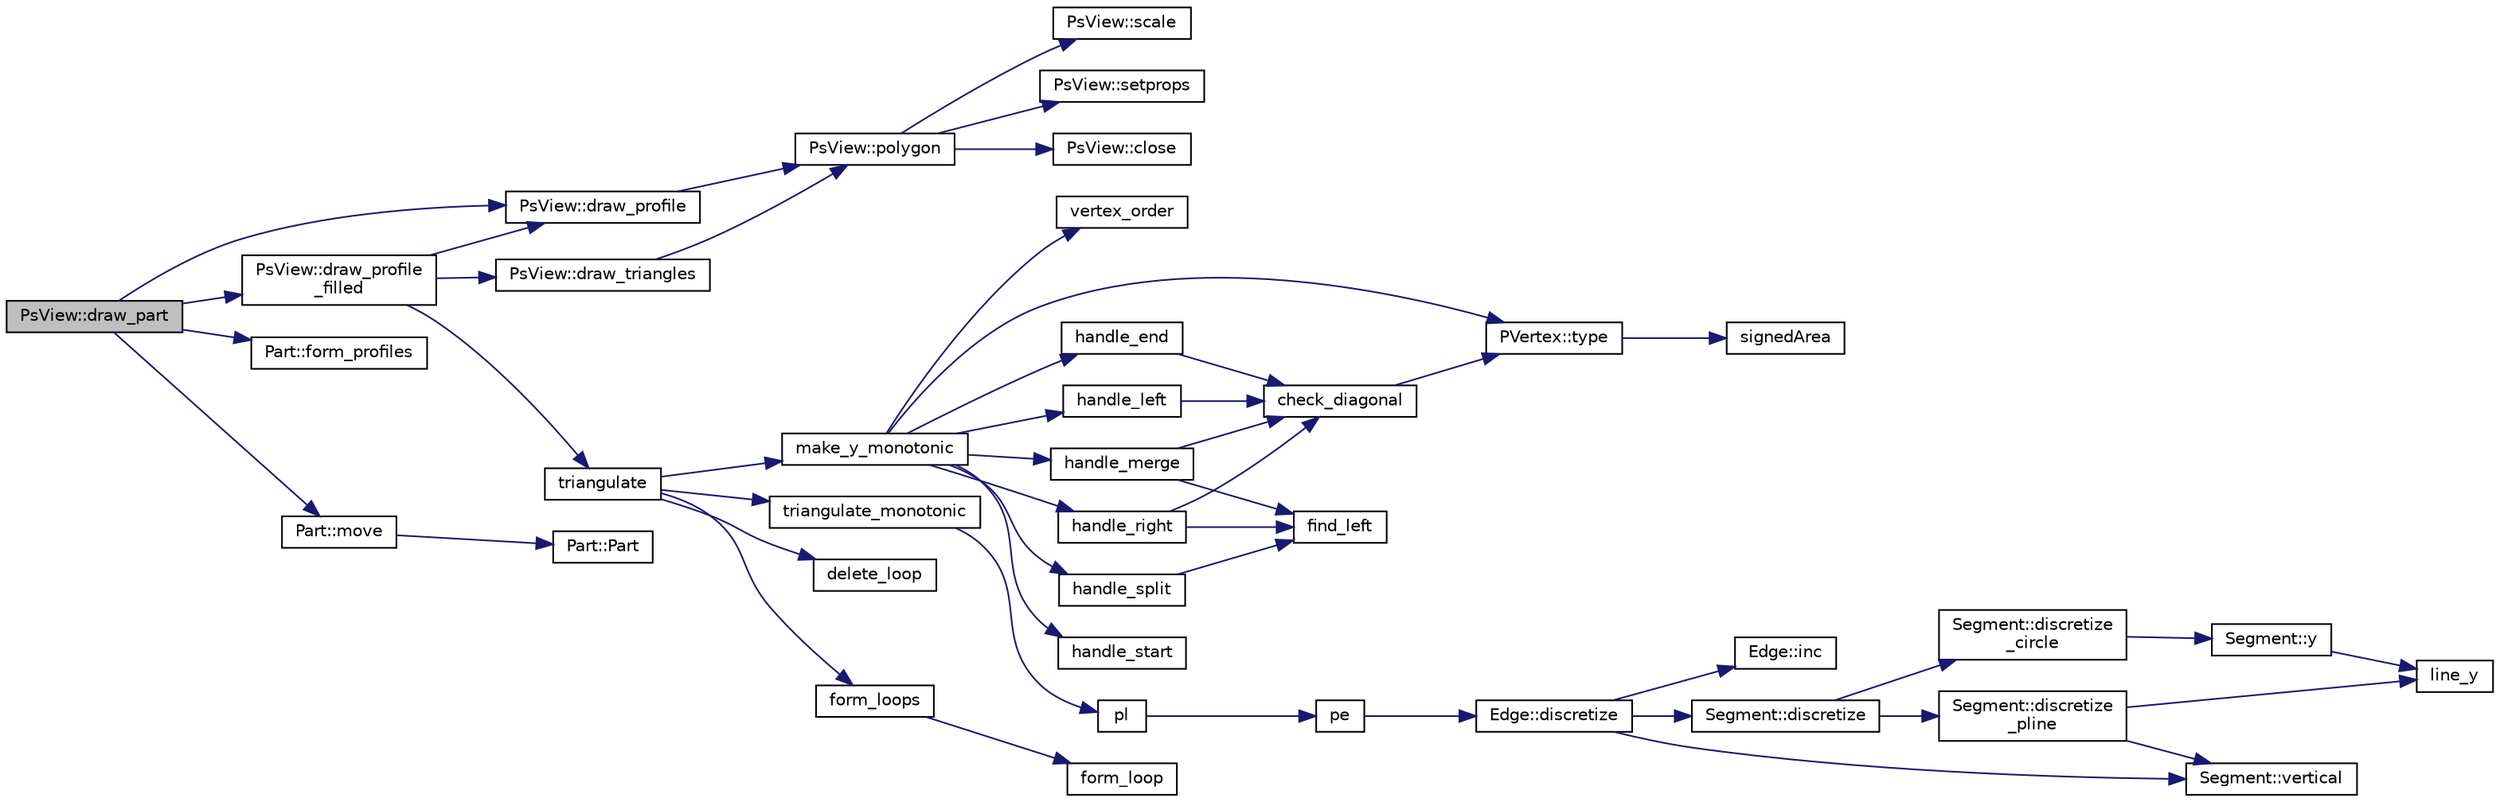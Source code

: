 digraph "PsView::draw_part"
{
 // LATEX_PDF_SIZE
  edge [fontname="Helvetica",fontsize="10",labelfontname="Helvetica",labelfontsize="10"];
  node [fontname="Helvetica",fontsize="10",shape=record];
  rankdir="LR";
  Node1 [label="PsView::draw_part",height=0.2,width=0.4,color="black", fillcolor="grey75", style="filled", fontcolor="black",tooltip=" "];
  Node1 -> Node2 [color="midnightblue",fontsize="10",style="solid",fontname="Helvetica"];
  Node2 [label="PsView::draw_profile",height=0.2,width=0.4,color="black", fillcolor="white", style="filled",URL="$d4/db7/class_ps_view.html#a76a9e933210f4043d84cf63b9a8b1e4f",tooltip=" "];
  Node2 -> Node3 [color="midnightblue",fontsize="10",style="solid",fontname="Helvetica"];
  Node3 [label="PsView::polygon",height=0.2,width=0.4,color="black", fillcolor="white", style="filled",URL="$d4/db7/class_ps_view.html#a1477cc980d9d2d7ae384e051023f5aff",tooltip=" "];
  Node3 -> Node4 [color="midnightblue",fontsize="10",style="solid",fontname="Helvetica"];
  Node4 [label="PsView::close",height=0.2,width=0.4,color="black", fillcolor="white", style="filled",URL="$d4/db7/class_ps_view.html#a2a49161897a2571c15f9bf893d2c2524",tooltip=" "];
  Node3 -> Node5 [color="midnightblue",fontsize="10",style="solid",fontname="Helvetica"];
  Node5 [label="PsView::scale",height=0.2,width=0.4,color="black", fillcolor="white", style="filled",URL="$d4/db7/class_ps_view.html#a1522bef45bf5601fd6a65b39b40fe934",tooltip=" "];
  Node3 -> Node6 [color="midnightblue",fontsize="10",style="solid",fontname="Helvetica"];
  Node6 [label="PsView::setprops",height=0.2,width=0.4,color="black", fillcolor="white", style="filled",URL="$d4/db7/class_ps_view.html#a19dbc7e564bf2e9ed2f167e7c2a04a0f",tooltip=" "];
  Node1 -> Node7 [color="midnightblue",fontsize="10",style="solid",fontname="Helvetica"];
  Node7 [label="PsView::draw_profile\l_filled",height=0.2,width=0.4,color="black", fillcolor="white", style="filled",URL="$d4/db7/class_ps_view.html#aa565880fe78eba8da786f60b7b91a061",tooltip=" "];
  Node7 -> Node2 [color="midnightblue",fontsize="10",style="solid",fontname="Helvetica"];
  Node7 -> Node8 [color="midnightblue",fontsize="10",style="solid",fontname="Helvetica"];
  Node8 [label="PsView::draw_triangles",height=0.2,width=0.4,color="black", fillcolor="white", style="filled",URL="$d4/db7/class_ps_view.html#ad49af7b63769e2f51534437e4997f80e",tooltip=" "];
  Node8 -> Node3 [color="midnightblue",fontsize="10",style="solid",fontname="Helvetica"];
  Node7 -> Node9 [color="midnightblue",fontsize="10",style="solid",fontname="Helvetica"];
  Node9 [label="triangulate",height=0.2,width=0.4,color="black", fillcolor="white", style="filled",URL="$d6/d83/mtriangulate_8_c.html#a1cccac85eafe48b037e31e8a41501b1f",tooltip=" "];
  Node9 -> Node10 [color="midnightblue",fontsize="10",style="solid",fontname="Helvetica"];
  Node10 [label="delete_loop",height=0.2,width=0.4,color="black", fillcolor="white", style="filled",URL="$d6/d83/mtriangulate_8_c.html#ab8ff31397ce646fb33137357fcef8b1a",tooltip=" "];
  Node9 -> Node11 [color="midnightblue",fontsize="10",style="solid",fontname="Helvetica"];
  Node11 [label="form_loops",height=0.2,width=0.4,color="black", fillcolor="white", style="filled",URL="$d6/d83/mtriangulate_8_c.html#af4f0cdc095f4f499b90cf0aa524e141a",tooltip=" "];
  Node11 -> Node12 [color="midnightblue",fontsize="10",style="solid",fontname="Helvetica"];
  Node12 [label="form_loop",height=0.2,width=0.4,color="black", fillcolor="white", style="filled",URL="$d6/d83/mtriangulate_8_c.html#ac63127df13aa360527c1f1b72af4c026",tooltip=" "];
  Node9 -> Node13 [color="midnightblue",fontsize="10",style="solid",fontname="Helvetica"];
  Node13 [label="make_y_monotonic",height=0.2,width=0.4,color="black", fillcolor="white", style="filled",URL="$d6/d83/mtriangulate_8_c.html#a9cd0e7bd682f60555404bb68a58613d2",tooltip=" "];
  Node13 -> Node14 [color="midnightblue",fontsize="10",style="solid",fontname="Helvetica"];
  Node14 [label="handle_end",height=0.2,width=0.4,color="black", fillcolor="white", style="filled",URL="$d6/d83/mtriangulate_8_c.html#a4f143533e5ca084d36c4c5b7b7eefb7a",tooltip=" "];
  Node14 -> Node15 [color="midnightblue",fontsize="10",style="solid",fontname="Helvetica"];
  Node15 [label="check_diagonal",height=0.2,width=0.4,color="black", fillcolor="white", style="filled",URL="$d6/d83/mtriangulate_8_c.html#a2f65d7c276ad04c7aac240e8f2231634",tooltip=" "];
  Node15 -> Node16 [color="midnightblue",fontsize="10",style="solid",fontname="Helvetica"];
  Node16 [label="PVertex::type",height=0.2,width=0.4,color="black", fillcolor="white", style="filled",URL="$de/d06/class_p_vertex.html#a3c0f16ac9ddf54c3d3ff225d31ab16b6",tooltip=" "];
  Node16 -> Node17 [color="midnightblue",fontsize="10",style="solid",fontname="Helvetica"];
  Node17 [label="signedArea",height=0.2,width=0.4,color="black", fillcolor="white", style="filled",URL="$d5/d00/point_8_c.html#ac3461a08db55ea6d28a406f79a317cbd",tooltip=" "];
  Node13 -> Node18 [color="midnightblue",fontsize="10",style="solid",fontname="Helvetica"];
  Node18 [label="handle_left",height=0.2,width=0.4,color="black", fillcolor="white", style="filled",URL="$d6/d83/mtriangulate_8_c.html#a25cb1df4bd5d1874558fef9eafcd137e",tooltip=" "];
  Node18 -> Node15 [color="midnightblue",fontsize="10",style="solid",fontname="Helvetica"];
  Node13 -> Node19 [color="midnightblue",fontsize="10",style="solid",fontname="Helvetica"];
  Node19 [label="handle_merge",height=0.2,width=0.4,color="black", fillcolor="white", style="filled",URL="$d6/d83/mtriangulate_8_c.html#a90f955559475d5c14c2eb869ba16c78a",tooltip=" "];
  Node19 -> Node15 [color="midnightblue",fontsize="10",style="solid",fontname="Helvetica"];
  Node19 -> Node20 [color="midnightblue",fontsize="10",style="solid",fontname="Helvetica"];
  Node20 [label="find_left",height=0.2,width=0.4,color="black", fillcolor="white", style="filled",URL="$d6/d83/mtriangulate_8_c.html#ab6752c1a41d2c11d99767d6c7da24277",tooltip=" "];
  Node13 -> Node21 [color="midnightblue",fontsize="10",style="solid",fontname="Helvetica"];
  Node21 [label="handle_right",height=0.2,width=0.4,color="black", fillcolor="white", style="filled",URL="$d6/d83/mtriangulate_8_c.html#a7ffd3f88f77380b3528040b1d0b11ffc",tooltip=" "];
  Node21 -> Node15 [color="midnightblue",fontsize="10",style="solid",fontname="Helvetica"];
  Node21 -> Node20 [color="midnightblue",fontsize="10",style="solid",fontname="Helvetica"];
  Node13 -> Node22 [color="midnightblue",fontsize="10",style="solid",fontname="Helvetica"];
  Node22 [label="handle_split",height=0.2,width=0.4,color="black", fillcolor="white", style="filled",URL="$d6/d83/mtriangulate_8_c.html#a62ea1e8f9f814e40e50ef686e6f96e61",tooltip=" "];
  Node22 -> Node20 [color="midnightblue",fontsize="10",style="solid",fontname="Helvetica"];
  Node13 -> Node23 [color="midnightblue",fontsize="10",style="solid",fontname="Helvetica"];
  Node23 [label="handle_start",height=0.2,width=0.4,color="black", fillcolor="white", style="filled",URL="$d6/d83/mtriangulate_8_c.html#ab71c26cfacd347c1125e6a9b3a5256fa",tooltip=" "];
  Node13 -> Node16 [color="midnightblue",fontsize="10",style="solid",fontname="Helvetica"];
  Node13 -> Node24 [color="midnightblue",fontsize="10",style="solid",fontname="Helvetica"];
  Node24 [label="vertex_order",height=0.2,width=0.4,color="black", fillcolor="white", style="filled",URL="$de/d18/mtriangulate_8h.html#ac21be58802f98e027a023506d87ddb61",tooltip=" "];
  Node9 -> Node25 [color="midnightblue",fontsize="10",style="solid",fontname="Helvetica"];
  Node25 [label="triangulate_monotonic",height=0.2,width=0.4,color="black", fillcolor="white", style="filled",URL="$d6/d83/mtriangulate_8_c.html#af472d0d99666e3098c05ed374bf61b67",tooltip=" "];
  Node25 -> Node26 [color="midnightblue",fontsize="10",style="solid",fontname="Helvetica"];
  Node26 [label="pl",height=0.2,width=0.4,color="black", fillcolor="white", style="filled",URL="$d0/d11/arrange_8_c.html#af82c196c78b9b8ec0fbee5e372614ee4",tooltip=" "];
  Node26 -> Node27 [color="midnightblue",fontsize="10",style="solid",fontname="Helvetica"];
  Node27 [label="pe",height=0.2,width=0.4,color="black", fillcolor="white", style="filled",URL="$d0/d11/arrange_8_c.html#a8dcc307c192cdcf72f9fd4bd4cec4fde",tooltip=" "];
  Node27 -> Node28 [color="midnightblue",fontsize="10",style="solid",fontname="Helvetica"];
  Node28 [label="Edge::discretize",height=0.2,width=0.4,color="black", fillcolor="white", style="filled",URL="$d7/d77/class_edge.html#af903a7c6e743dfe70e0e0894386706dc",tooltip=" "];
  Node28 -> Node29 [color="midnightblue",fontsize="10",style="solid",fontname="Helvetica"];
  Node29 [label="Segment::discretize",height=0.2,width=0.4,color="black", fillcolor="white", style="filled",URL="$dd/dd2/class_segment.html#a9edcea6bad505fddc1eade4c6bedc563",tooltip=" "];
  Node29 -> Node30 [color="midnightblue",fontsize="10",style="solid",fontname="Helvetica"];
  Node30 [label="Segment::discretize\l_circle",height=0.2,width=0.4,color="black", fillcolor="white", style="filled",URL="$dd/dd2/class_segment.html#ae75a65d3f2797e0736ef80616b971089",tooltip=" "];
  Node30 -> Node31 [color="midnightblue",fontsize="10",style="solid",fontname="Helvetica"];
  Node31 [label="Segment::y",height=0.2,width=0.4,color="black", fillcolor="white", style="filled",URL="$dd/dd2/class_segment.html#a1bf3d6f2d733f66b849250bc68f0dbc3",tooltip=" "];
  Node31 -> Node32 [color="midnightblue",fontsize="10",style="solid",fontname="Helvetica"];
  Node32 [label="line_y",height=0.2,width=0.4,color="black", fillcolor="white", style="filled",URL="$d0/d11/arrange_8_c.html#a6f496b0506cabd24271f356eb9a2921e",tooltip=" "];
  Node29 -> Node33 [color="midnightblue",fontsize="10",style="solid",fontname="Helvetica"];
  Node33 [label="Segment::discretize\l_pline",height=0.2,width=0.4,color="black", fillcolor="white", style="filled",URL="$dd/dd2/class_segment.html#aceb2d23add992b0320bf6c0c4285e51c",tooltip=" "];
  Node33 -> Node32 [color="midnightblue",fontsize="10",style="solid",fontname="Helvetica"];
  Node33 -> Node34 [color="midnightblue",fontsize="10",style="solid",fontname="Helvetica"];
  Node34 [label="Segment::vertical",height=0.2,width=0.4,color="black", fillcolor="white", style="filled",URL="$dd/dd2/class_segment.html#a0a797f22653998e4365948276c12db6c",tooltip=" "];
  Node28 -> Node35 [color="midnightblue",fontsize="10",style="solid",fontname="Helvetica"];
  Node35 [label="Edge::inc",height=0.2,width=0.4,color="black", fillcolor="white", style="filled",URL="$d7/d77/class_edge.html#ab85c073eb1fdcb27672987081d163e9e",tooltip=" "];
  Node28 -> Node34 [color="midnightblue",fontsize="10",style="solid",fontname="Helvetica"];
  Node1 -> Node36 [color="midnightblue",fontsize="10",style="solid",fontname="Helvetica"];
  Node36 [label="Part::form_profiles",height=0.2,width=0.4,color="black", fillcolor="white", style="filled",URL="$db/d16/class_part.html#a612cd4b3e8a7197519c26aef52aed881",tooltip=" "];
  Node1 -> Node37 [color="midnightblue",fontsize="10",style="solid",fontname="Helvetica"];
  Node37 [label="Part::move",height=0.2,width=0.4,color="black", fillcolor="white", style="filled",URL="$db/d16/class_part.html#a1fbba83080bd14d2f5918a69067eccd3",tooltip=" "];
  Node37 -> Node38 [color="midnightblue",fontsize="10",style="solid",fontname="Helvetica"];
  Node38 [label="Part::Part",height=0.2,width=0.4,color="black", fillcolor="white", style="filled",URL="$db/d16/class_part.html#abbcb46357cb81167473b1baee9c2d2e0",tooltip=" "];
}
